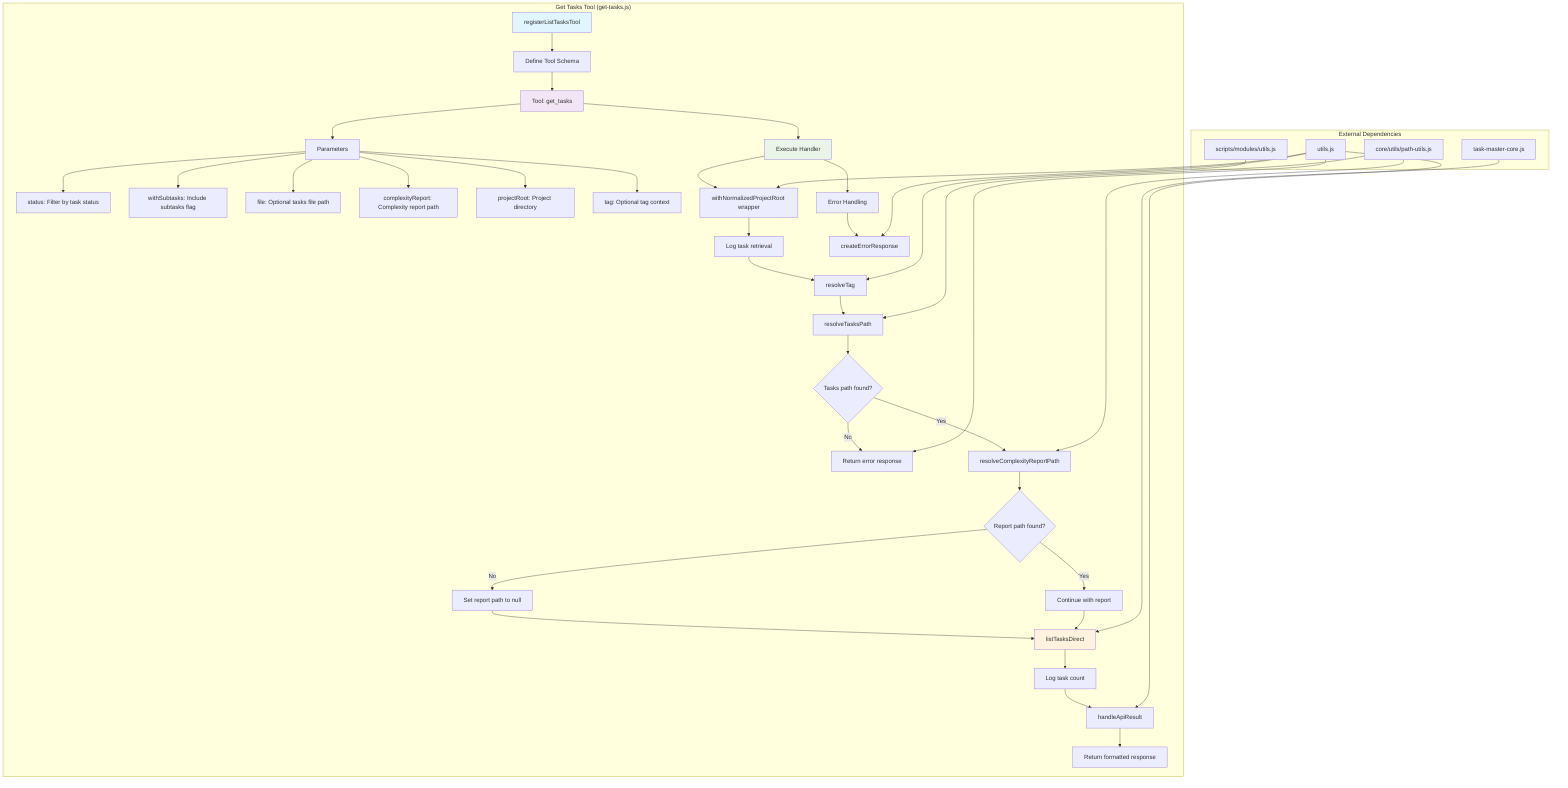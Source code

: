 graph TB
    subgraph "Get Tasks Tool (get-tasks.js)"
        A[registerListTasksTool] --> B[Define Tool Schema]
        B --> C[Tool: get_tasks]
        
        C --> D[Parameters]
        D --> E[status: Filter by task status]
        D --> F[withSubtasks: Include subtasks flag]
        D --> G[file: Optional tasks file path]
        D --> H[complexityReport: Complexity report path]
        D --> I[projectRoot: Project directory]
        D --> J[tag: Optional tag context]
        
        C --> K[Execute Handler]
        K --> L[withNormalizedProjectRoot wrapper]
        L --> M[Log task retrieval]
        M --> N[resolveTag]
        N --> O[resolveTasksPath]
        O --> P{Tasks path found?}
        
        P -->|No| Q[Return error response]
        P -->|Yes| R[resolveComplexityReportPath]
        R --> S{Report path found?}
        
        S -->|No| T[Set report path to null]
        S -->|Yes| U[Continue with report]
        
        T --> V[listTasksDirect]
        U --> V
        
        V --> W[Log task count]
        W --> X[handleApiResult]
        X --> Y[Return formatted response]
        
        K --> Z[Error Handling]
        Z --> AA[createErrorResponse]
    end
    
    subgraph "External Dependencies"
        BB[utils.js]
        CC[task-master-core.js]
        DD[core/utils/path-utils.js]
        EE[scripts/modules/utils.js]
    end
    
    BB --> L
    BB --> Q
    BB --> X
    BB --> AA
    CC --> V
    DD --> O
    DD --> R
    EE --> N
    
    style A fill:#e1f5fe
    style C fill:#f3e5f5
    style K fill:#e8f5e8
    style V fill:#fff3e0